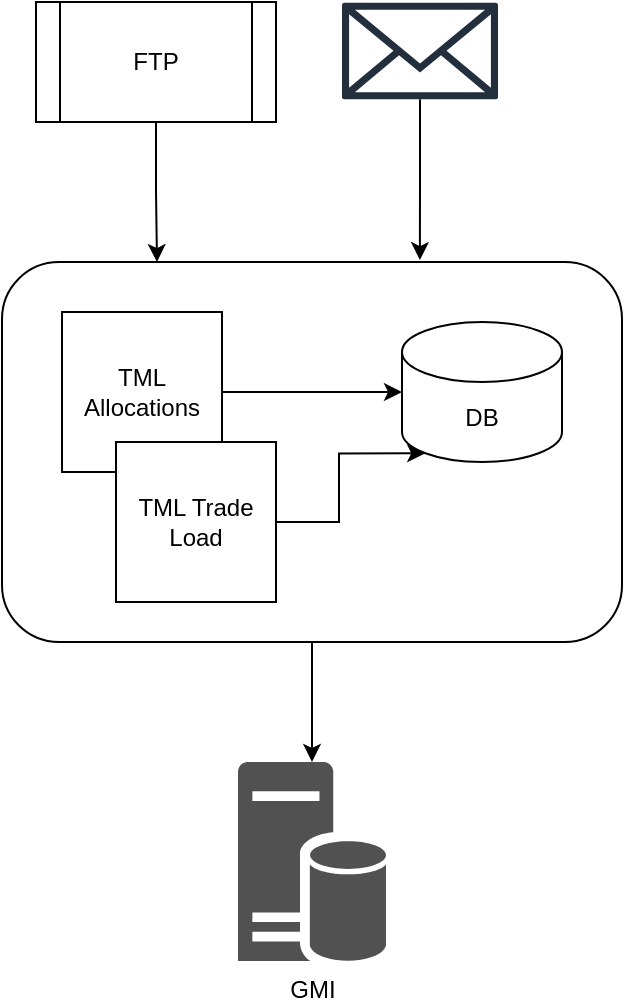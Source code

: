 <mxfile version="20.2.8" type="github">
  <diagram id="lOa5bWlNMhgDIZQ9JzY6" name="Page-1">
    <mxGraphModel dx="868" dy="482" grid="1" gridSize="10" guides="1" tooltips="1" connect="1" arrows="1" fold="1" page="1" pageScale="1" pageWidth="850" pageHeight="1100" math="0" shadow="0">
      <root>
        <mxCell id="0" />
        <mxCell id="1" parent="0" />
        <mxCell id="FYsGJtsbPejwAD8efQLJ-12" style="edgeStyle=orthogonalEdgeStyle;rounded=0;orthogonalLoop=1;jettySize=auto;html=1;" edge="1" parent="1" source="FYsGJtsbPejwAD8efQLJ-1" target="FYsGJtsbPejwAD8efQLJ-11">
          <mxGeometry relative="1" as="geometry" />
        </mxCell>
        <mxCell id="FYsGJtsbPejwAD8efQLJ-1" value="" style="rounded=1;whiteSpace=wrap;html=1;" vertex="1" parent="1">
          <mxGeometry x="70" y="170" width="310" height="190" as="geometry" />
        </mxCell>
        <mxCell id="FYsGJtsbPejwAD8efQLJ-14" style="edgeStyle=orthogonalEdgeStyle;rounded=0;orthogonalLoop=1;jettySize=auto;html=1;" edge="1" parent="1" source="FYsGJtsbPejwAD8efQLJ-2" target="FYsGJtsbPejwAD8efQLJ-4">
          <mxGeometry relative="1" as="geometry" />
        </mxCell>
        <mxCell id="FYsGJtsbPejwAD8efQLJ-2" value="TML Allocations" style="whiteSpace=wrap;html=1;aspect=fixed;" vertex="1" parent="1">
          <mxGeometry x="100" y="195" width="80" height="80" as="geometry" />
        </mxCell>
        <mxCell id="FYsGJtsbPejwAD8efQLJ-13" style="edgeStyle=orthogonalEdgeStyle;rounded=0;orthogonalLoop=1;jettySize=auto;html=1;entryX=0.145;entryY=1;entryDx=0;entryDy=-4.35;entryPerimeter=0;" edge="1" parent="1" source="FYsGJtsbPejwAD8efQLJ-3" target="FYsGJtsbPejwAD8efQLJ-4">
          <mxGeometry relative="1" as="geometry" />
        </mxCell>
        <mxCell id="FYsGJtsbPejwAD8efQLJ-3" value="TML Trade Load" style="whiteSpace=wrap;html=1;aspect=fixed;" vertex="1" parent="1">
          <mxGeometry x="127" y="260" width="80" height="80" as="geometry" />
        </mxCell>
        <mxCell id="FYsGJtsbPejwAD8efQLJ-4" value="DB" style="shape=cylinder3;whiteSpace=wrap;html=1;boundedLbl=1;backgroundOutline=1;size=15;" vertex="1" parent="1">
          <mxGeometry x="270" y="200" width="80" height="70" as="geometry" />
        </mxCell>
        <mxCell id="FYsGJtsbPejwAD8efQLJ-9" style="edgeStyle=orthogonalEdgeStyle;rounded=0;orthogonalLoop=1;jettySize=auto;html=1;entryX=0.25;entryY=0;entryDx=0;entryDy=0;" edge="1" parent="1" source="FYsGJtsbPejwAD8efQLJ-6" target="FYsGJtsbPejwAD8efQLJ-1">
          <mxGeometry relative="1" as="geometry" />
        </mxCell>
        <mxCell id="FYsGJtsbPejwAD8efQLJ-6" value="FTP" style="shape=process;whiteSpace=wrap;html=1;backgroundOutline=1;" vertex="1" parent="1">
          <mxGeometry x="87" y="40" width="120" height="60" as="geometry" />
        </mxCell>
        <mxCell id="FYsGJtsbPejwAD8efQLJ-10" style="edgeStyle=orthogonalEdgeStyle;rounded=0;orthogonalLoop=1;jettySize=auto;html=1;entryX=0.674;entryY=-0.005;entryDx=0;entryDy=0;entryPerimeter=0;" edge="1" parent="1" source="FYsGJtsbPejwAD8efQLJ-8" target="FYsGJtsbPejwAD8efQLJ-1">
          <mxGeometry relative="1" as="geometry">
            <mxPoint x="280" y="160" as="targetPoint" />
          </mxGeometry>
        </mxCell>
        <mxCell id="FYsGJtsbPejwAD8efQLJ-8" value="" style="sketch=0;outlineConnect=0;fontColor=#232F3E;gradientColor=none;fillColor=#232F3D;strokeColor=none;dashed=0;verticalLabelPosition=bottom;verticalAlign=top;align=center;html=1;fontSize=12;fontStyle=0;aspect=fixed;pointerEvents=1;shape=mxgraph.aws4.email_2;" vertex="1" parent="1">
          <mxGeometry x="240" y="40" width="78" height="49" as="geometry" />
        </mxCell>
        <mxCell id="FYsGJtsbPejwAD8efQLJ-11" value="GMI" style="sketch=0;pointerEvents=1;shadow=0;dashed=0;html=1;strokeColor=none;labelPosition=center;verticalLabelPosition=bottom;verticalAlign=top;align=center;fillColor=#515151;shape=mxgraph.mscae.enterprise.database_server" vertex="1" parent="1">
          <mxGeometry x="188" y="420" width="74" height="100" as="geometry" />
        </mxCell>
      </root>
    </mxGraphModel>
  </diagram>
</mxfile>
